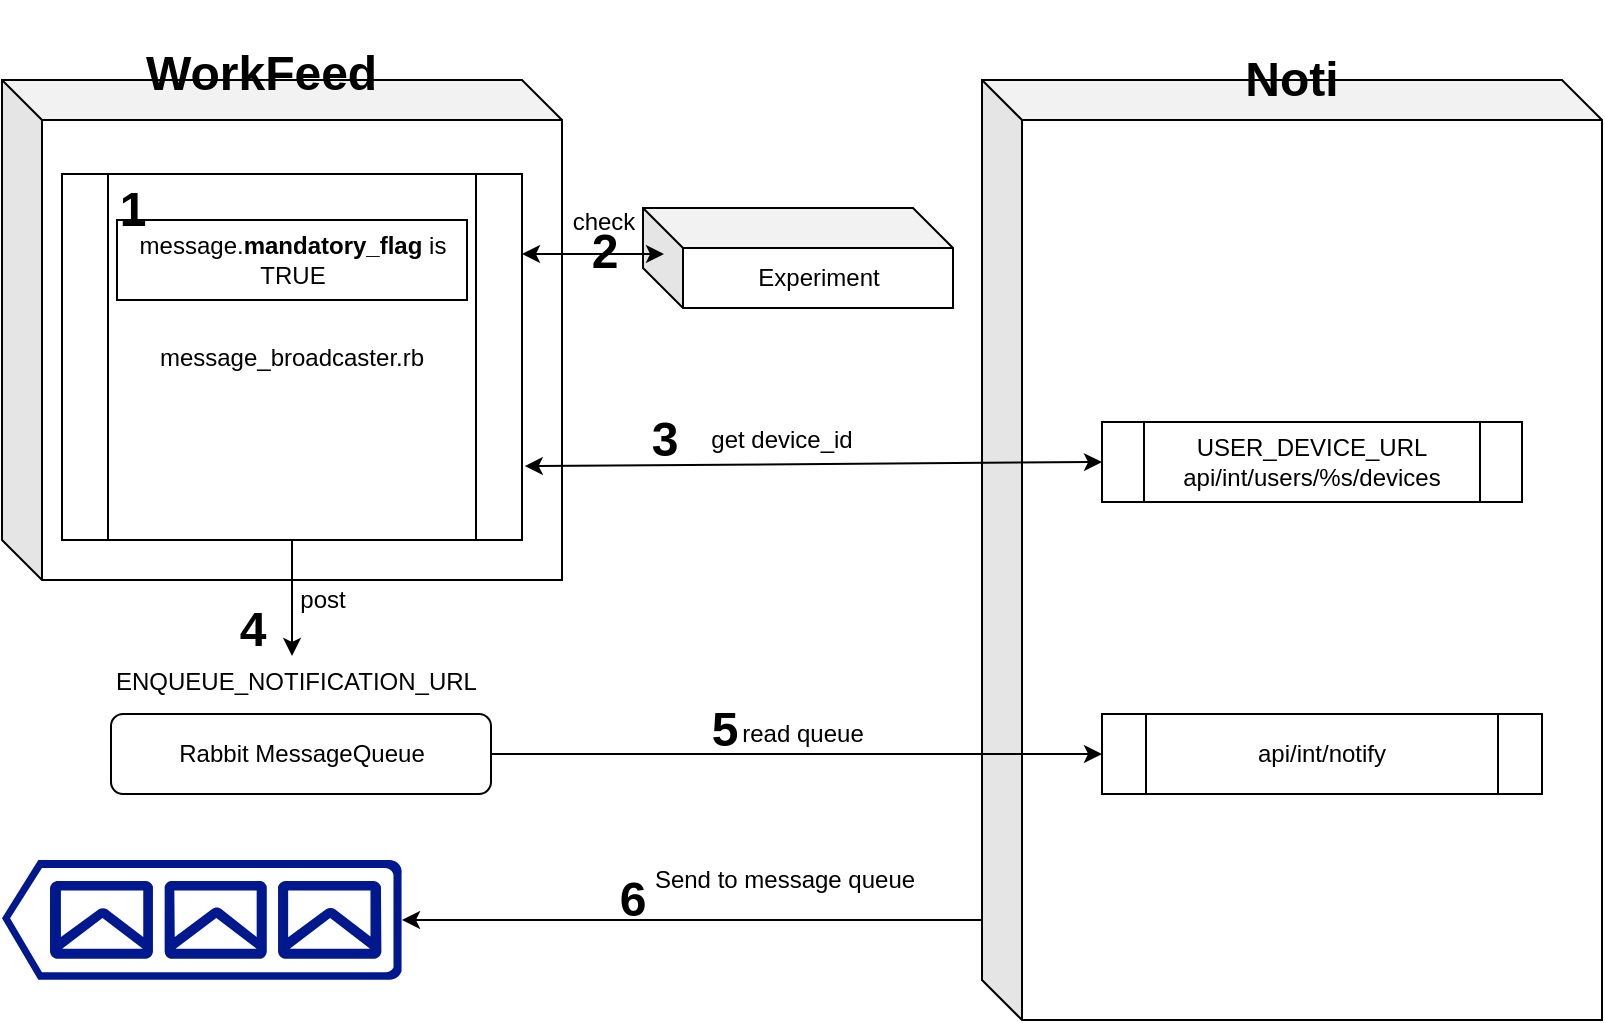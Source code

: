 <mxfile version="13.7.9" type="github">
  <diagram id="DsH7vl033mQIY3K4GyW0" name="Page-1">
    <mxGraphModel dx="1426" dy="1841" grid="1" gridSize="10" guides="1" tooltips="1" connect="1" arrows="1" fold="1" page="1" pageScale="1" pageWidth="850" pageHeight="1100" math="0" shadow="0">
      <root>
        <mxCell id="0" />
        <mxCell id="1" parent="0" />
        <mxCell id="VUVvk97_Cy0lgHLT0rKq-1" value="" style="shape=cube;whiteSpace=wrap;html=1;boundedLbl=1;backgroundOutline=1;darkOpacity=0.05;darkOpacity2=0.1;" parent="1" vertex="1">
          <mxGeometry x="10" y="10" width="280" height="250" as="geometry" />
        </mxCell>
        <mxCell id="VUVvk97_Cy0lgHLT0rKq-4" value="&lt;span style=&quot;white-space: normal&quot;&gt;message_broadcaster.rb&lt;/span&gt;" style="shape=process;whiteSpace=wrap;html=1;backgroundOutline=1;" parent="1" vertex="1">
          <mxGeometry x="40" y="57" width="230" height="183" as="geometry" />
        </mxCell>
        <mxCell id="VUVvk97_Cy0lgHLT0rKq-10" value="" style="shape=cube;whiteSpace=wrap;html=1;boundedLbl=1;backgroundOutline=1;darkOpacity=0.05;darkOpacity2=0.1;" parent="1" vertex="1">
          <mxGeometry x="500" y="10" width="310" height="470" as="geometry" />
        </mxCell>
        <mxCell id="VUVvk97_Cy0lgHLT0rKq-5" value="USER_DEVICE_URL api/int/users/%s/devices" style="shape=process;whiteSpace=wrap;html=1;backgroundOutline=1;" parent="1" vertex="1">
          <mxGeometry x="560" y="181" width="210" height="40" as="geometry" />
        </mxCell>
        <mxCell id="VUVvk97_Cy0lgHLT0rKq-7" value="" style="endArrow=classic;startArrow=classic;html=1;entryX=1.006;entryY=0.798;entryDx=0;entryDy=0;exitX=0;exitY=0.5;exitDx=0;exitDy=0;entryPerimeter=0;" parent="1" source="VUVvk97_Cy0lgHLT0rKq-5" target="VUVvk97_Cy0lgHLT0rKq-4" edge="1">
          <mxGeometry width="50" height="50" relative="1" as="geometry">
            <mxPoint x="400" y="390" as="sourcePoint" />
            <mxPoint x="450" y="340" as="targetPoint" />
            <Array as="points" />
          </mxGeometry>
        </mxCell>
        <mxCell id="VUVvk97_Cy0lgHLT0rKq-12" value="get device_id" style="text;html=1;strokeColor=none;fillColor=none;align=center;verticalAlign=middle;whiteSpace=wrap;rounded=0;" parent="1" vertex="1">
          <mxGeometry x="350" y="180" width="100" height="20" as="geometry" />
        </mxCell>
        <mxCell id="VUVvk97_Cy0lgHLT0rKq-16" value="&lt;h1&gt;&lt;b&gt;WorkFeed&lt;/b&gt;&lt;/h1&gt;" style="text;html=1;" parent="1" vertex="1">
          <mxGeometry x="80" y="-30" width="220" height="50" as="geometry" />
        </mxCell>
        <mxCell id="VUVvk97_Cy0lgHLT0rKq-19" value="&lt;h1&gt;&lt;b&gt;Noti&lt;/b&gt;&lt;/h1&gt;" style="text;html=1;strokeColor=none;fillColor=none;align=center;verticalAlign=middle;whiteSpace=wrap;rounded=0;" parent="1" vertex="1">
          <mxGeometry x="595" y="-10" width="120" height="40" as="geometry" />
        </mxCell>
        <mxCell id="VUVvk97_Cy0lgHLT0rKq-21" value="Experiment" style="shape=cube;whiteSpace=wrap;html=1;boundedLbl=1;backgroundOutline=1;darkOpacity=0.05;darkOpacity2=0.1;" parent="1" vertex="1">
          <mxGeometry x="330.5" y="74" width="155" height="50" as="geometry" />
        </mxCell>
        <mxCell id="VUVvk97_Cy0lgHLT0rKq-23" value="" style="endArrow=classic;startArrow=classic;html=1;" parent="1" edge="1">
          <mxGeometry width="50" height="50" relative="1" as="geometry">
            <mxPoint x="270" y="97" as="sourcePoint" />
            <mxPoint x="341" y="97" as="targetPoint" />
          </mxGeometry>
        </mxCell>
        <mxCell id="VUVvk97_Cy0lgHLT0rKq-24" value="check" style="text;html=1;strokeColor=none;fillColor=none;align=center;verticalAlign=middle;whiteSpace=wrap;rounded=0;" parent="1" vertex="1">
          <mxGeometry x="291" y="71" width="40" height="20" as="geometry" />
        </mxCell>
        <mxCell id="VUVvk97_Cy0lgHLT0rKq-25" value="message.&lt;b&gt;mandatory_flag&lt;/b&gt; is TRUE" style="rounded=0;whiteSpace=wrap;html=1;" parent="1" vertex="1">
          <mxGeometry x="67.5" y="80" width="175" height="40" as="geometry" />
        </mxCell>
        <mxCell id="VUVvk97_Cy0lgHLT0rKq-31" value="" style="aspect=fixed;pointerEvents=1;shadow=0;dashed=0;html=1;strokeColor=none;labelPosition=center;verticalLabelPosition=bottom;verticalAlign=top;align=center;fillColor=#00188D;shape=mxgraph.azure.queue_generic;direction=west;" parent="1" vertex="1">
          <mxGeometry x="10" y="400" width="200" height="60" as="geometry" />
        </mxCell>
        <mxCell id="VUVvk97_Cy0lgHLT0rKq-32" value="Rabbit MessageQueue" style="rounded=1;whiteSpace=wrap;html=1;" parent="1" vertex="1">
          <mxGeometry x="64.5" y="327" width="190" height="40" as="geometry" />
        </mxCell>
        <mxCell id="VUVvk97_Cy0lgHLT0rKq-42" value="&lt;span style=&quot;text-align: left&quot;&gt;api/int/notify&lt;/span&gt;" style="shape=process;whiteSpace=wrap;html=1;backgroundOutline=1;" parent="1" vertex="1">
          <mxGeometry x="560" y="327" width="220" height="40" as="geometry" />
        </mxCell>
        <mxCell id="VUVvk97_Cy0lgHLT0rKq-43" value="ENQUEUE_NOTIFICATION_URL" style="text;html=1;" parent="1" vertex="1">
          <mxGeometry x="64.5" y="297" width="210" height="30" as="geometry" />
        </mxCell>
        <mxCell id="VUVvk97_Cy0lgHLT0rKq-44" value="" style="endArrow=classic;html=1;exitX=1;exitY=0.5;exitDx=0;exitDy=0;entryX=0;entryY=0.5;entryDx=0;entryDy=0;" parent="1" source="VUVvk97_Cy0lgHLT0rKq-32" target="VUVvk97_Cy0lgHLT0rKq-42" edge="1">
          <mxGeometry width="50" height="50" relative="1" as="geometry">
            <mxPoint x="400" y="297" as="sourcePoint" />
            <mxPoint x="480" y="347" as="targetPoint" />
          </mxGeometry>
        </mxCell>
        <mxCell id="VUVvk97_Cy0lgHLT0rKq-45" value="" style="endArrow=classic;html=1;entryX=0.431;entryY=0.033;entryDx=0;entryDy=0;entryPerimeter=0;" parent="1" source="VUVvk97_Cy0lgHLT0rKq-4" target="VUVvk97_Cy0lgHLT0rKq-43" edge="1">
          <mxGeometry width="50" height="50" relative="1" as="geometry">
            <mxPoint x="160" y="260" as="sourcePoint" />
            <mxPoint x="210" y="210" as="targetPoint" />
          </mxGeometry>
        </mxCell>
        <mxCell id="VUVvk97_Cy0lgHLT0rKq-47" value="" style="endArrow=classic;html=1;entryX=0;entryY=0.5;entryDx=0;entryDy=0;entryPerimeter=0;" parent="1" target="VUVvk97_Cy0lgHLT0rKq-31" edge="1">
          <mxGeometry width="50" height="50" relative="1" as="geometry">
            <mxPoint x="500" y="430" as="sourcePoint" />
            <mxPoint x="550" y="380" as="targetPoint" />
          </mxGeometry>
        </mxCell>
        <mxCell id="VUVvk97_Cy0lgHLT0rKq-48" value="Send to message queue" style="text;html=1;align=center;verticalAlign=middle;resizable=0;points=[];autosize=1;" parent="1" vertex="1">
          <mxGeometry x="326" y="400" width="150" height="20" as="geometry" />
        </mxCell>
        <mxCell id="VUVvk97_Cy0lgHLT0rKq-49" value="post" style="text;html=1;align=center;verticalAlign=middle;resizable=0;points=[];autosize=1;" parent="1" vertex="1">
          <mxGeometry x="149.5" y="260" width="40" height="20" as="geometry" />
        </mxCell>
        <mxCell id="VUVvk97_Cy0lgHLT0rKq-50" value="&lt;h1&gt;1&lt;/h1&gt;" style="text;html=1;align=center;verticalAlign=middle;resizable=0;points=[];autosize=1;" parent="1" vertex="1">
          <mxGeometry x="60" y="50" width="30" height="50" as="geometry" />
        </mxCell>
        <mxCell id="VUVvk97_Cy0lgHLT0rKq-55" value="&lt;h1&gt;2&lt;/h1&gt;" style="text;html=1;align=center;verticalAlign=middle;resizable=0;points=[];autosize=1;" parent="1" vertex="1">
          <mxGeometry x="296" y="71" width="30" height="50" as="geometry" />
        </mxCell>
        <mxCell id="VUVvk97_Cy0lgHLT0rKq-56" value="&lt;h1&gt;3&lt;/h1&gt;" style="text;html=1;align=center;verticalAlign=middle;resizable=0;points=[];autosize=1;" parent="1" vertex="1">
          <mxGeometry x="326" y="165" width="30" height="50" as="geometry" />
        </mxCell>
        <mxCell id="VUVvk97_Cy0lgHLT0rKq-58" value="&lt;h1&gt;4&lt;/h1&gt;" style="text;html=1;align=center;verticalAlign=middle;resizable=0;points=[];autosize=1;" parent="1" vertex="1">
          <mxGeometry x="119.5" y="260" width="30" height="50" as="geometry" />
        </mxCell>
        <mxCell id="VUVvk97_Cy0lgHLT0rKq-59" value="&lt;h1&gt;5&lt;/h1&gt;" style="text;html=1;align=center;verticalAlign=middle;resizable=0;points=[];autosize=1;" parent="1" vertex="1">
          <mxGeometry x="356" y="310" width="30" height="50" as="geometry" />
        </mxCell>
        <mxCell id="VUVvk97_Cy0lgHLT0rKq-62" value="read queue" style="text;html=1;align=center;verticalAlign=middle;resizable=0;points=[];autosize=1;" parent="1" vertex="1">
          <mxGeometry x="370" y="327" width="80" height="20" as="geometry" />
        </mxCell>
        <mxCell id="VUVvk97_Cy0lgHLT0rKq-63" value="&lt;h1&gt;6&lt;/h1&gt;" style="text;html=1;align=center;verticalAlign=middle;resizable=0;points=[];autosize=1;" parent="1" vertex="1">
          <mxGeometry x="310" y="395" width="30" height="50" as="geometry" />
        </mxCell>
      </root>
    </mxGraphModel>
  </diagram>
</mxfile>
